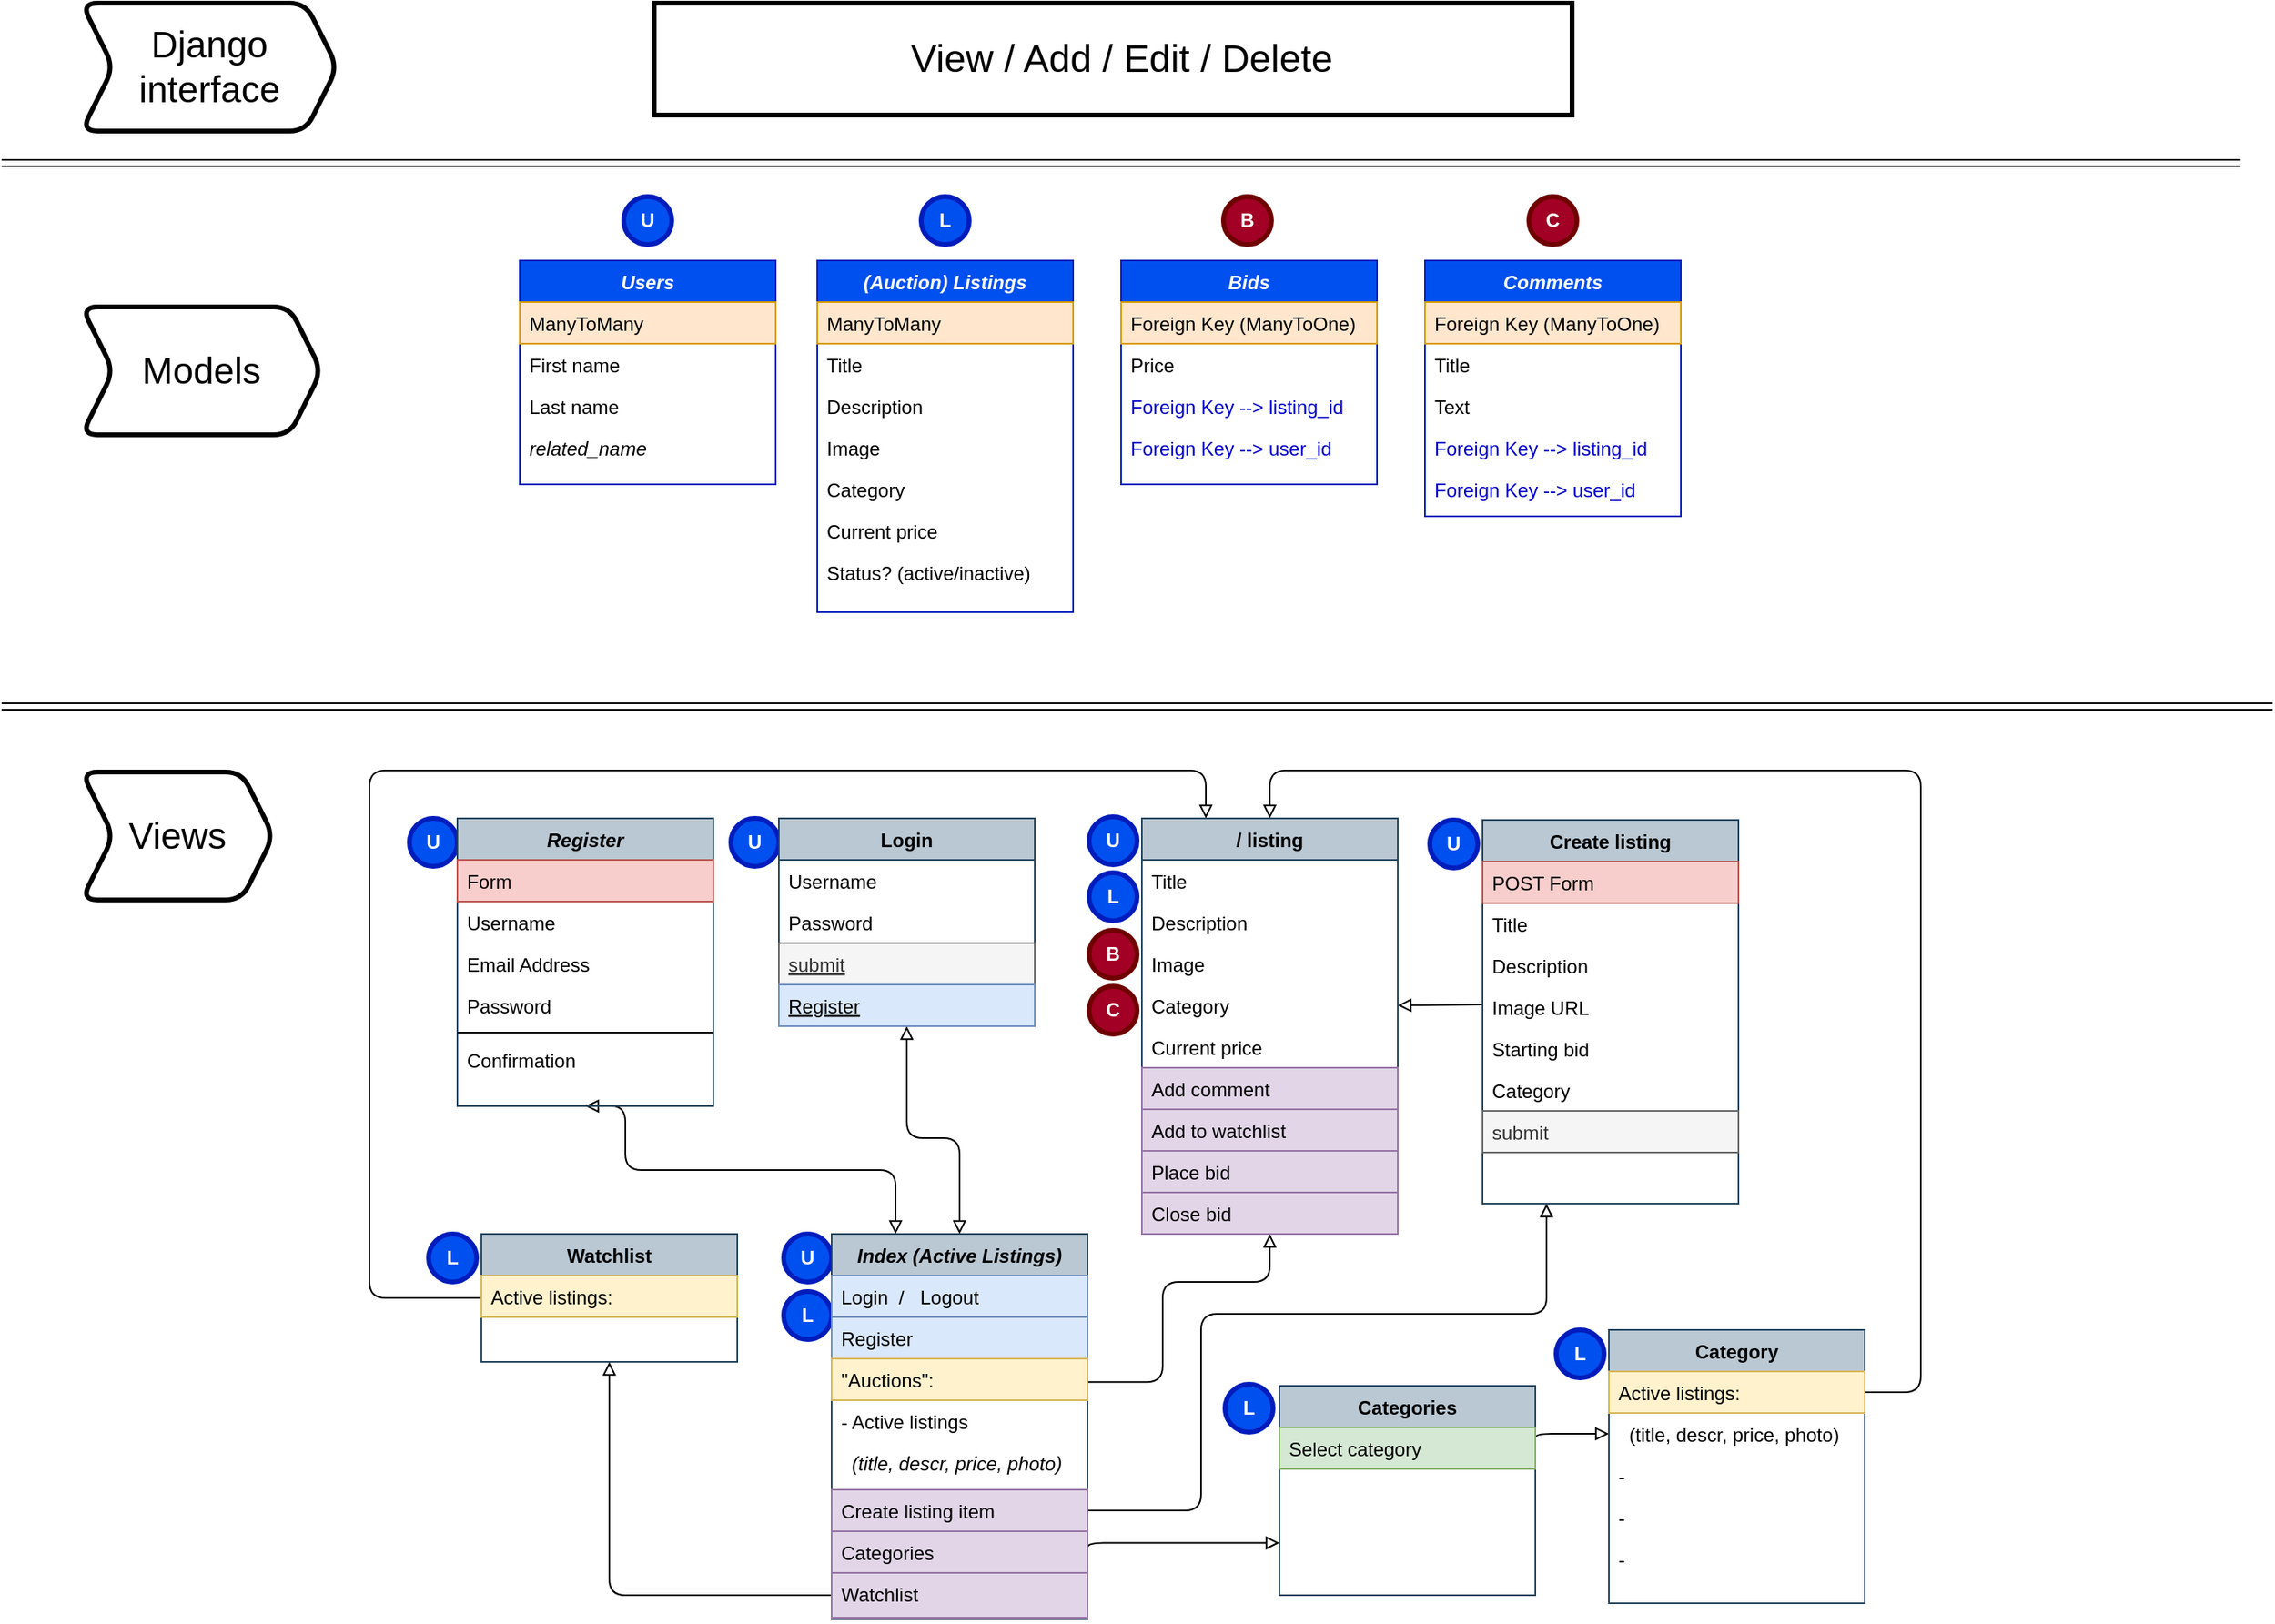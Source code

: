 <mxfile version="13.7.3" type="github" pages="2">
  <diagram id="C5RBs43oDa-KdzZeNtuy" name="Views">
    <mxGraphModel dx="1456" dy="828" grid="1" gridSize="10" guides="1" tooltips="1" connect="1" arrows="1" fold="1" page="1" pageScale="1" pageWidth="827" pageHeight="1169" math="0" shadow="0">
      <root>
        <mxCell id="WIyWlLk6GJQsqaUBKTNV-0" />
        <mxCell id="WIyWlLk6GJQsqaUBKTNV-1" parent="WIyWlLk6GJQsqaUBKTNV-0" />
        <mxCell id="BHdy7etIT00kFiLqSgI6-40" style="edgeStyle=orthogonalEdgeStyle;curved=0;rounded=1;sketch=0;orthogonalLoop=1;jettySize=auto;html=1;exitX=0.5;exitY=0;exitDx=0;exitDy=0;startArrow=block;startFill=0;endArrow=block;endFill=0;entryX=0.5;entryY=1;entryDx=0;entryDy=0;" edge="1" parent="WIyWlLk6GJQsqaUBKTNV-1" source="BHdy7etIT00kFiLqSgI6-6" target="zkfFHV4jXpPFQw0GAbJ--6">
          <mxGeometry relative="1" as="geometry">
            <mxPoint x="751" y="878" as="sourcePoint" />
            <mxPoint x="816" y="839" as="targetPoint" />
            <Array as="points">
              <mxPoint x="689" y="789" />
              <mxPoint x="656" y="789" />
            </Array>
          </mxGeometry>
        </mxCell>
        <mxCell id="BHdy7etIT00kFiLqSgI6-41" style="edgeStyle=orthogonalEdgeStyle;curved=0;rounded=1;sketch=0;orthogonalLoop=1;jettySize=auto;html=1;exitX=0.25;exitY=0;exitDx=0;exitDy=0;startArrow=block;startFill=0;endArrow=block;endFill=0;entryX=0.5;entryY=1;entryDx=0;entryDy=0;" edge="1" parent="WIyWlLk6GJQsqaUBKTNV-1" source="BHdy7etIT00kFiLqSgI6-6" target="zkfFHV4jXpPFQw0GAbJ--0">
          <mxGeometry relative="1" as="geometry">
            <mxPoint x="700" y="878" as="sourcePoint" />
            <mxPoint x="580" y="839" as="targetPoint" />
            <Array as="points">
              <mxPoint x="649" y="809" />
              <mxPoint x="480" y="809" />
            </Array>
          </mxGeometry>
        </mxCell>
        <mxCell id="X-9bEdZ7bZunk2E9uv3M-8" style="edgeStyle=orthogonalEdgeStyle;curved=0;rounded=1;sketch=0;orthogonalLoop=1;jettySize=auto;html=1;entryX=0;entryY=0.5;entryDx=0;entryDy=0;startArrow=block;startFill=0;endArrow=none;endFill=0;exitX=0.5;exitY=1;exitDx=0;exitDy=0;" edge="1" parent="WIyWlLk6GJQsqaUBKTNV-1" source="zkfFHV4jXpPFQw0GAbJ--13" target="X-9bEdZ7bZunk2E9uv3M-7">
          <mxGeometry relative="1" as="geometry">
            <mxPoint x="616" y="1009" as="sourcePoint" />
            <mxPoint x="646" y="999.5" as="targetPoint" />
            <Array as="points">
              <mxPoint x="470" y="1075" />
            </Array>
          </mxGeometry>
        </mxCell>
        <mxCell id="X-9bEdZ7bZunk2E9uv3M-9" style="edgeStyle=orthogonalEdgeStyle;curved=0;rounded=1;sketch=0;orthogonalLoop=1;jettySize=auto;html=1;entryX=1;entryY=0.5;entryDx=0;entryDy=0;startArrow=block;startFill=0;endArrow=none;endFill=0;exitX=0.25;exitY=1;exitDx=0;exitDy=0;" edge="1" parent="WIyWlLk6GJQsqaUBKTNV-1" source="BHdy7etIT00kFiLqSgI6-20" target="X-9bEdZ7bZunk2E9uv3M-6">
          <mxGeometry relative="1" as="geometry">
            <mxPoint x="986" y="889" as="sourcePoint" />
            <mxPoint x="800" y="1119" as="targetPoint" />
            <Array as="points">
              <mxPoint x="1056" y="899" />
              <mxPoint x="840" y="899" />
              <mxPoint x="840" y="1022" />
            </Array>
          </mxGeometry>
        </mxCell>
        <mxCell id="HeR5rEX8PmQ2zLc5UFb7-6" style="edgeStyle=orthogonalEdgeStyle;curved=0;rounded=1;sketch=0;orthogonalLoop=1;jettySize=auto;html=1;startArrow=none;startFill=0;endArrow=block;endFill=0;entryX=0;entryY=0.5;entryDx=0;entryDy=0;" edge="1" parent="WIyWlLk6GJQsqaUBKTNV-1" target="HeR5rEX8PmQ2zLc5UFb7-3">
          <mxGeometry relative="1" as="geometry">
            <mxPoint x="1049" y="979.03" as="sourcePoint" />
            <mxPoint x="1089" y="979.03" as="targetPoint" />
            <Array as="points">
              <mxPoint x="1049" y="974" />
            </Array>
          </mxGeometry>
        </mxCell>
        <mxCell id="HeR5rEX8PmQ2zLc5UFb7-8" style="edgeStyle=orthogonalEdgeStyle;curved=0;rounded=1;sketch=0;orthogonalLoop=1;jettySize=auto;html=1;exitX=0;exitY=0.75;exitDx=0;exitDy=0;startArrow=block;startFill=0;endArrow=none;endFill=0;entryX=1;entryY=0.5;entryDx=0;entryDy=0;" edge="1" parent="WIyWlLk6GJQsqaUBKTNV-1" source="BHdy7etIT00kFiLqSgI6-16" target="X-9bEdZ7bZunk2E9uv3M-5">
          <mxGeometry relative="1" as="geometry">
            <mxPoint x="866" y="1022.41" as="sourcePoint" />
            <mxPoint x="796" y="1022.41" as="targetPoint" />
            <Array as="points">
              <mxPoint x="769" y="1042" />
            </Array>
          </mxGeometry>
        </mxCell>
        <mxCell id="HeR5rEX8PmQ2zLc5UFb7-30" value="" style="shape=link;html=1;startArrow=none;startFill=0;endArrow=none;endFill=0;" edge="1" parent="WIyWlLk6GJQsqaUBKTNV-1">
          <mxGeometry width="100" relative="1" as="geometry">
            <mxPoint x="90" y="519" as="sourcePoint" />
            <mxPoint x="1510" y="519" as="targetPoint" />
            <Array as="points" />
          </mxGeometry>
        </mxCell>
        <mxCell id="HeR5rEX8PmQ2zLc5UFb7-32" value="" style="shape=link;html=1;startArrow=none;startFill=0;endArrow=none;endFill=0;" edge="1" parent="WIyWlLk6GJQsqaUBKTNV-1">
          <mxGeometry width="100" relative="1" as="geometry">
            <mxPoint x="90" y="179" as="sourcePoint" />
            <mxPoint x="1490" y="179" as="targetPoint" />
            <Array as="points" />
          </mxGeometry>
        </mxCell>
        <mxCell id="HeR5rEX8PmQ2zLc5UFb7-33" value="" style="rounded=0;whiteSpace=wrap;html=1;shadow=0;sketch=0;strokeWidth=3;" vertex="1" parent="WIyWlLk6GJQsqaUBKTNV-1">
          <mxGeometry x="498" y="79" width="574" height="70" as="geometry" />
        </mxCell>
        <mxCell id="HeR5rEX8PmQ2zLc5UFb7-37" value="&lt;font style=&quot;font-size: 24px&quot;&gt;View / Add / Edit / Delete&lt;/font&gt;" style="text;html=1;resizable=0;autosize=1;align=center;verticalAlign=middle;points=[];fillColor=none;strokeColor=none;rounded=0;shadow=0;sketch=0;" vertex="1" parent="WIyWlLk6GJQsqaUBKTNV-1">
          <mxGeometry x="650" y="104" width="280" height="20" as="geometry" />
        </mxCell>
        <mxCell id="HeR5rEX8PmQ2zLc5UFb7-54" style="edgeStyle=orthogonalEdgeStyle;curved=0;rounded=1;sketch=0;orthogonalLoop=1;jettySize=auto;html=1;exitX=0.5;exitY=1;exitDx=0;exitDy=0;entryX=1;entryY=0.563;entryDx=0;entryDy=0;startArrow=block;startFill=0;endArrow=none;endFill=0;entryPerimeter=0;" edge="1" parent="WIyWlLk6GJQsqaUBKTNV-1" source="zkfFHV4jXpPFQw0GAbJ--17" target="BHdy7etIT00kFiLqSgI6-11">
          <mxGeometry relative="1" as="geometry">
            <Array as="points">
              <mxPoint x="883" y="879" />
              <mxPoint x="816" y="879" />
              <mxPoint x="816" y="942" />
            </Array>
          </mxGeometry>
        </mxCell>
        <mxCell id="HeR5rEX8PmQ2zLc5UFb7-52" style="edgeStyle=orthogonalEdgeStyle;curved=0;rounded=1;sketch=0;orthogonalLoop=1;jettySize=auto;html=1;exitX=0;exitY=0.75;exitDx=0;exitDy=0;entryX=0;entryY=0.5;entryDx=0;entryDy=0;startArrow=none;startFill=0;endArrow=none;endFill=0;" edge="1" parent="WIyWlLk6GJQsqaUBKTNV-1" source="BHdy7etIT00kFiLqSgI6-16" target="BHdy7etIT00kFiLqSgI6-16">
          <mxGeometry relative="1" as="geometry" />
        </mxCell>
        <mxCell id="HeR5rEX8PmQ2zLc5UFb7-56" style="edgeStyle=orthogonalEdgeStyle;curved=1;sketch=0;orthogonalLoop=1;jettySize=auto;html=1;exitX=1;exitY=0.5;exitDx=0;exitDy=0;startArrow=block;startFill=0;endArrow=none;endFill=0;entryX=-0.001;entryY=0.444;entryDx=0;entryDy=0;entryPerimeter=0;" edge="1" parent="WIyWlLk6GJQsqaUBKTNV-1" source="zkfFHV4jXpPFQw0GAbJ--21" target="BHdy7etIT00kFiLqSgI6-25">
          <mxGeometry relative="1" as="geometry">
            <mxPoint x="1016" y="707" as="targetPoint" />
            <Array as="points">
              <mxPoint x="1016" y="706" />
            </Array>
          </mxGeometry>
        </mxCell>
        <mxCell id="HeR5rEX8PmQ2zLc5UFb7-57" style="edgeStyle=orthogonalEdgeStyle;sketch=0;orthogonalLoop=1;jettySize=auto;html=1;exitX=1;exitY=0.5;exitDx=0;exitDy=0;entryX=0.5;entryY=0;entryDx=0;entryDy=0;startArrow=none;startFill=0;endArrow=block;endFill=0;rounded=1;" edge="1" parent="WIyWlLk6GJQsqaUBKTNV-1" source="HeR5rEX8PmQ2zLc5UFb7-2" target="zkfFHV4jXpPFQw0GAbJ--17">
          <mxGeometry relative="1" as="geometry">
            <Array as="points">
              <mxPoint x="1290" y="948" />
              <mxPoint x="1290" y="559" />
              <mxPoint x="883" y="559" />
            </Array>
          </mxGeometry>
        </mxCell>
        <mxCell id="HeR5rEX8PmQ2zLc5UFb7-58" style="edgeStyle=orthogonalEdgeStyle;rounded=1;sketch=0;orthogonalLoop=1;jettySize=auto;html=1;exitX=0;exitY=0.5;exitDx=0;exitDy=0;entryX=0.25;entryY=0;entryDx=0;entryDy=0;startArrow=none;startFill=0;endArrow=block;endFill=0;" edge="1" parent="WIyWlLk6GJQsqaUBKTNV-1" source="zkfFHV4jXpPFQw0GAbJ--13" target="zkfFHV4jXpPFQw0GAbJ--17">
          <mxGeometry relative="1" as="geometry">
            <Array as="points">
              <mxPoint x="320" y="889" />
              <mxPoint x="320" y="559" />
              <mxPoint x="843" y="559" />
            </Array>
          </mxGeometry>
        </mxCell>
        <mxCell id="HeR5rEX8PmQ2zLc5UFb7-73" value="&lt;b&gt;U&lt;/b&gt;" style="ellipse;whiteSpace=wrap;html=1;aspect=fixed;rounded=1;shadow=0;sketch=0;strokeWidth=3;align=center;fillColor=#0050ef;strokeColor=#001DBC;fontColor=#ffffff;" vertex="1" parent="WIyWlLk6GJQsqaUBKTNV-1">
          <mxGeometry x="479" y="200" width="30" height="30" as="geometry" />
        </mxCell>
        <mxCell id="HeR5rEX8PmQ2zLc5UFb7-75" value="&lt;b&gt;L&lt;/b&gt;" style="ellipse;whiteSpace=wrap;html=1;aspect=fixed;rounded=1;shadow=0;sketch=0;strokeWidth=3;align=center;fillColor=#0050ef;strokeColor=#001DBC;fontColor=#ffffff;" vertex="1" parent="WIyWlLk6GJQsqaUBKTNV-1">
          <mxGeometry x="665" y="200" width="30" height="30" as="geometry" />
        </mxCell>
        <mxCell id="HeR5rEX8PmQ2zLc5UFb7-76" value="&lt;b&gt;B&lt;/b&gt;" style="ellipse;whiteSpace=wrap;html=1;aspect=fixed;rounded=1;shadow=0;sketch=0;strokeWidth=3;align=center;fillColor=#a20025;strokeColor=#6F0000;fontColor=#ffffff;" vertex="1" parent="WIyWlLk6GJQsqaUBKTNV-1">
          <mxGeometry x="854" y="200" width="30" height="30" as="geometry" />
        </mxCell>
        <mxCell id="HeR5rEX8PmQ2zLc5UFb7-78" value="&lt;b&gt;C&lt;/b&gt;" style="ellipse;whiteSpace=wrap;html=1;aspect=fixed;rounded=1;shadow=0;sketch=0;strokeWidth=3;align=center;fillColor=#a20025;strokeColor=#6F0000;fontColor=#ffffff;" vertex="1" parent="WIyWlLk6GJQsqaUBKTNV-1">
          <mxGeometry x="1045" y="200" width="30" height="30" as="geometry" />
        </mxCell>
        <mxCell id="HeR5rEX8PmQ2zLc5UFb7-81" value="&lt;b&gt;C&lt;/b&gt;" style="ellipse;whiteSpace=wrap;html=1;aspect=fixed;rounded=1;shadow=0;sketch=0;strokeWidth=3;align=center;fillColor=#a20025;strokeColor=#6F0000;fontColor=#ffffff;" vertex="1" parent="WIyWlLk6GJQsqaUBKTNV-1">
          <mxGeometry x="770" y="694" width="30" height="30" as="geometry" />
        </mxCell>
        <mxCell id="HeR5rEX8PmQ2zLc5UFb7-83" value="&lt;b&gt;B&lt;/b&gt;" style="ellipse;whiteSpace=wrap;html=1;aspect=fixed;rounded=1;shadow=0;sketch=0;strokeWidth=3;align=center;fillColor=#a20025;strokeColor=#6F0000;fontColor=#ffffff;" vertex="1" parent="WIyWlLk6GJQsqaUBKTNV-1">
          <mxGeometry x="770" y="659" width="30" height="30" as="geometry" />
        </mxCell>
        <mxCell id="HeR5rEX8PmQ2zLc5UFb7-84" value="&lt;b&gt;L&lt;/b&gt;" style="ellipse;whiteSpace=wrap;html=1;aspect=fixed;rounded=1;shadow=0;sketch=0;strokeWidth=3;align=center;fillColor=#0050ef;strokeColor=#001DBC;fontColor=#ffffff;" vertex="1" parent="WIyWlLk6GJQsqaUBKTNV-1">
          <mxGeometry x="770" y="623" width="30" height="30" as="geometry" />
        </mxCell>
        <mxCell id="HeR5rEX8PmQ2zLc5UFb7-85" value="&lt;b&gt;U&lt;/b&gt;" style="ellipse;whiteSpace=wrap;html=1;aspect=fixed;rounded=1;shadow=0;sketch=0;strokeWidth=3;align=center;fillColor=#0050ef;strokeColor=#001DBC;fontColor=#ffffff;" vertex="1" parent="WIyWlLk6GJQsqaUBKTNV-1">
          <mxGeometry x="345" y="589" width="30" height="30" as="geometry" />
        </mxCell>
        <mxCell id="HeR5rEX8PmQ2zLc5UFb7-86" value="&lt;b&gt;U&lt;/b&gt;" style="ellipse;whiteSpace=wrap;html=1;aspect=fixed;rounded=1;shadow=0;sketch=0;strokeWidth=3;align=center;fillColor=#0050ef;strokeColor=#001DBC;fontColor=#ffffff;" vertex="1" parent="WIyWlLk6GJQsqaUBKTNV-1">
          <mxGeometry x="546" y="589" width="30" height="30" as="geometry" />
        </mxCell>
        <mxCell id="HeR5rEX8PmQ2zLc5UFb7-87" value="&lt;b&gt;U&lt;/b&gt;" style="ellipse;whiteSpace=wrap;html=1;aspect=fixed;rounded=1;shadow=0;sketch=0;strokeWidth=3;align=center;fillColor=#0050ef;strokeColor=#001DBC;fontColor=#ffffff;" vertex="1" parent="WIyWlLk6GJQsqaUBKTNV-1">
          <mxGeometry x="579" y="849" width="30" height="30" as="geometry" />
        </mxCell>
        <mxCell id="HeR5rEX8PmQ2zLc5UFb7-88" value="&lt;b&gt;L&lt;/b&gt;" style="ellipse;whiteSpace=wrap;html=1;aspect=fixed;rounded=1;shadow=0;sketch=0;strokeWidth=3;align=center;fillColor=#0050ef;strokeColor=#001DBC;fontColor=#ffffff;" vertex="1" parent="WIyWlLk6GJQsqaUBKTNV-1">
          <mxGeometry x="1062" y="909" width="30" height="30" as="geometry" />
        </mxCell>
        <mxCell id="HeR5rEX8PmQ2zLc5UFb7-89" value="&lt;b&gt;L&lt;/b&gt;" style="ellipse;whiteSpace=wrap;html=1;aspect=fixed;rounded=1;shadow=0;sketch=0;strokeWidth=3;align=center;fillColor=#0050ef;strokeColor=#001DBC;fontColor=#ffffff;" vertex="1" parent="WIyWlLk6GJQsqaUBKTNV-1">
          <mxGeometry x="579" y="885" width="30" height="30" as="geometry" />
        </mxCell>
        <mxCell id="HeR5rEX8PmQ2zLc5UFb7-90" value="&lt;b&gt;U&lt;/b&gt;" style="ellipse;whiteSpace=wrap;html=1;aspect=fixed;rounded=1;shadow=0;sketch=0;strokeWidth=3;align=center;fillColor=#0050ef;strokeColor=#001DBC;fontColor=#ffffff;" vertex="1" parent="WIyWlLk6GJQsqaUBKTNV-1">
          <mxGeometry x="983" y="590" width="30" height="30" as="geometry" />
        </mxCell>
        <mxCell id="HeR5rEX8PmQ2zLc5UFb7-91" value="&lt;b&gt;U&lt;/b&gt;" style="ellipse;whiteSpace=wrap;html=1;aspect=fixed;rounded=1;shadow=0;sketch=0;strokeWidth=3;align=center;fillColor=#0050ef;strokeColor=#001DBC;fontColor=#ffffff;" vertex="1" parent="WIyWlLk6GJQsqaUBKTNV-1">
          <mxGeometry x="770" y="588" width="30" height="30" as="geometry" />
        </mxCell>
        <mxCell id="HeR5rEX8PmQ2zLc5UFb7-92" value="&lt;b&gt;L&lt;/b&gt;" style="ellipse;whiteSpace=wrap;html=1;aspect=fixed;rounded=1;shadow=0;sketch=0;strokeWidth=3;align=center;fillColor=#0050ef;strokeColor=#001DBC;fontColor=#ffffff;" vertex="1" parent="WIyWlLk6GJQsqaUBKTNV-1">
          <mxGeometry x="357" y="849" width="30" height="30" as="geometry" />
        </mxCell>
        <mxCell id="HeR5rEX8PmQ2zLc5UFb7-100" value="&lt;b&gt;L&lt;/b&gt;" style="ellipse;whiteSpace=wrap;html=1;aspect=fixed;rounded=1;shadow=0;sketch=0;strokeWidth=3;align=center;fillColor=#0050ef;strokeColor=#001DBC;fontColor=#ffffff;" vertex="1" parent="WIyWlLk6GJQsqaUBKTNV-1">
          <mxGeometry x="855" y="943" width="30" height="30" as="geometry" />
        </mxCell>
        <mxCell id="HeR5rEX8PmQ2zLc5UFb7-103" value="Views" style="shape=step;perimeter=stepPerimeter;whiteSpace=wrap;html=1;fixedSize=1;rounded=1;shadow=0;sketch=0;strokeWidth=3;fontSize=23;align=center;" vertex="1" parent="WIyWlLk6GJQsqaUBKTNV-1">
          <mxGeometry x="140" y="560" width="120" height="80" as="geometry" />
        </mxCell>
        <mxCell id="HeR5rEX8PmQ2zLc5UFb7-104" value="Models" style="shape=step;perimeter=stepPerimeter;whiteSpace=wrap;html=1;fixedSize=1;rounded=1;shadow=0;sketch=0;strokeWidth=3;gradientColor=none;fontSize=23;fontColor=#000000;align=center;fillColor=#FFFFFF;" vertex="1" parent="WIyWlLk6GJQsqaUBKTNV-1">
          <mxGeometry x="140" y="269" width="150" height="80" as="geometry" />
        </mxCell>
        <mxCell id="HeR5rEX8PmQ2zLc5UFb7-105" value="Django interface" style="shape=step;perimeter=stepPerimeter;whiteSpace=wrap;html=1;fixedSize=1;rounded=1;shadow=0;sketch=0;strokeWidth=3;gradientColor=none;fontSize=23;fontColor=#000000;align=center;fillColor=#FFFFFF;" vertex="1" parent="WIyWlLk6GJQsqaUBKTNV-1">
          <mxGeometry x="140" y="79" width="160" height="80" as="geometry" />
        </mxCell>
        <mxCell id="zkfFHV4jXpPFQw0GAbJ--6" value="Login" style="swimlane;fontStyle=1;align=center;verticalAlign=top;childLayout=stackLayout;horizontal=1;startSize=26;horizontalStack=0;resizeParent=1;resizeLast=0;collapsible=1;marginBottom=0;rounded=0;shadow=0;strokeWidth=1;fillColor=#bac8d3;strokeColor=#23445d;" parent="WIyWlLk6GJQsqaUBKTNV-1" vertex="1">
          <mxGeometry x="576" y="589" width="160" height="130" as="geometry">
            <mxRectangle x="130" y="380" width="160" height="26" as="alternateBounds" />
          </mxGeometry>
        </mxCell>
        <mxCell id="zkfFHV4jXpPFQw0GAbJ--7" value="Username" style="text;align=left;verticalAlign=top;spacingLeft=4;spacingRight=4;overflow=hidden;rotatable=0;points=[[0,0.5],[1,0.5]];portConstraint=eastwest;" parent="zkfFHV4jXpPFQw0GAbJ--6" vertex="1">
          <mxGeometry y="26" width="160" height="26" as="geometry" />
        </mxCell>
        <mxCell id="zkfFHV4jXpPFQw0GAbJ--8" value="Password" style="text;align=left;verticalAlign=top;spacingLeft=4;spacingRight=4;overflow=hidden;rotatable=0;points=[[0,0.5],[1,0.5]];portConstraint=eastwest;rounded=0;shadow=0;html=0;" parent="zkfFHV4jXpPFQw0GAbJ--6" vertex="1">
          <mxGeometry y="52" width="160" height="26" as="geometry" />
        </mxCell>
        <mxCell id="zkfFHV4jXpPFQw0GAbJ--10" value="submit" style="text;align=left;verticalAlign=top;spacingLeft=4;spacingRight=4;overflow=hidden;rotatable=0;points=[[0,0.5],[1,0.5]];portConstraint=eastwest;fontStyle=4;fillColor=#f5f5f5;strokeColor=#666666;fontColor=#333333;" parent="zkfFHV4jXpPFQw0GAbJ--6" vertex="1">
          <mxGeometry y="78" width="160" height="26" as="geometry" />
        </mxCell>
        <mxCell id="zkfFHV4jXpPFQw0GAbJ--11" value="Register" style="text;align=left;verticalAlign=top;spacingLeft=4;spacingRight=4;overflow=hidden;rotatable=0;points=[[0,0.5],[1,0.5]];portConstraint=eastwest;fontStyle=4;fillColor=#dae8fc;strokeColor=#6c8ebf;" parent="zkfFHV4jXpPFQw0GAbJ--6" vertex="1">
          <mxGeometry y="104" width="160" height="26" as="geometry" />
        </mxCell>
        <mxCell id="zkfFHV4jXpPFQw0GAbJ--17" value="/ listing" style="swimlane;fontStyle=1;align=center;verticalAlign=top;childLayout=stackLayout;horizontal=1;startSize=26;horizontalStack=0;resizeParent=1;resizeLast=0;collapsible=1;marginBottom=0;rounded=0;shadow=0;strokeWidth=1;fillColor=#bac8d3;strokeColor=#23445d;" parent="WIyWlLk6GJQsqaUBKTNV-1" vertex="1">
          <mxGeometry x="803" y="589" width="160" height="260" as="geometry">
            <mxRectangle x="550" y="140" width="160" height="26" as="alternateBounds" />
          </mxGeometry>
        </mxCell>
        <mxCell id="zkfFHV4jXpPFQw0GAbJ--18" value="Title" style="text;align=left;verticalAlign=top;spacingLeft=4;spacingRight=4;overflow=hidden;rotatable=0;points=[[0,0.5],[1,0.5]];portConstraint=eastwest;" parent="zkfFHV4jXpPFQw0GAbJ--17" vertex="1">
          <mxGeometry y="26" width="160" height="26" as="geometry" />
        </mxCell>
        <mxCell id="zkfFHV4jXpPFQw0GAbJ--19" value="Description" style="text;align=left;verticalAlign=top;spacingLeft=4;spacingRight=4;overflow=hidden;rotatable=0;points=[[0,0.5],[1,0.5]];portConstraint=eastwest;rounded=0;shadow=0;html=0;" parent="zkfFHV4jXpPFQw0GAbJ--17" vertex="1">
          <mxGeometry y="52" width="160" height="26" as="geometry" />
        </mxCell>
        <mxCell id="zkfFHV4jXpPFQw0GAbJ--20" value="Image" style="text;align=left;verticalAlign=top;spacingLeft=4;spacingRight=4;overflow=hidden;rotatable=0;points=[[0,0.5],[1,0.5]];portConstraint=eastwest;rounded=0;shadow=0;html=0;" parent="zkfFHV4jXpPFQw0GAbJ--17" vertex="1">
          <mxGeometry y="78" width="160" height="26" as="geometry" />
        </mxCell>
        <mxCell id="zkfFHV4jXpPFQw0GAbJ--21" value="Category" style="text;align=left;verticalAlign=top;spacingLeft=4;spacingRight=4;overflow=hidden;rotatable=0;points=[[0,0.5],[1,0.5]];portConstraint=eastwest;rounded=0;shadow=0;html=0;" parent="zkfFHV4jXpPFQw0GAbJ--17" vertex="1">
          <mxGeometry y="104" width="160" height="26" as="geometry" />
        </mxCell>
        <mxCell id="HeR5rEX8PmQ2zLc5UFb7-63" value="Current price" style="text;align=left;verticalAlign=top;spacingLeft=4;spacingRight=4;overflow=hidden;rotatable=0;points=[[0,0.5],[1,0.5]];portConstraint=eastwest;rounded=0;shadow=0;html=0;" vertex="1" parent="zkfFHV4jXpPFQw0GAbJ--17">
          <mxGeometry y="130" width="160" height="26" as="geometry" />
        </mxCell>
        <mxCell id="HeR5rEX8PmQ2zLc5UFb7-60" value="Add comment" style="text;align=left;verticalAlign=top;spacingLeft=4;spacingRight=4;overflow=hidden;rotatable=0;points=[[0,0.5],[1,0.5]];portConstraint=eastwest;fillColor=#e1d5e7;strokeColor=#9673a6;" vertex="1" parent="zkfFHV4jXpPFQw0GAbJ--17">
          <mxGeometry y="156" width="160" height="26" as="geometry" />
        </mxCell>
        <mxCell id="HeR5rEX8PmQ2zLc5UFb7-61" value="Add to watchlist" style="text;align=left;verticalAlign=top;spacingLeft=4;spacingRight=4;overflow=hidden;rotatable=0;points=[[0,0.5],[1,0.5]];portConstraint=eastwest;fillColor=#e1d5e7;strokeColor=#9673a6;" vertex="1" parent="zkfFHV4jXpPFQw0GAbJ--17">
          <mxGeometry y="182" width="160" height="26" as="geometry" />
        </mxCell>
        <mxCell id="X-9bEdZ7bZunk2E9uv3M-10" value="Place bid" style="text;align=left;verticalAlign=top;spacingLeft=4;spacingRight=4;overflow=hidden;rotatable=0;points=[[0,0.5],[1,0.5]];portConstraint=eastwest;fillColor=#e1d5e7;strokeColor=#9673a6;" vertex="1" parent="zkfFHV4jXpPFQw0GAbJ--17">
          <mxGeometry y="208" width="160" height="26" as="geometry" />
        </mxCell>
        <mxCell id="HeR5rEX8PmQ2zLc5UFb7-62" value="Close bid" style="text;align=left;verticalAlign=top;spacingLeft=4;spacingRight=4;overflow=hidden;rotatable=0;points=[[0,0.5],[1,0.5]];portConstraint=eastwest;fillColor=#e1d5e7;strokeColor=#9673a6;" vertex="1" parent="zkfFHV4jXpPFQw0GAbJ--17">
          <mxGeometry y="234" width="160" height="26" as="geometry" />
        </mxCell>
        <mxCell id="BHdy7etIT00kFiLqSgI6-20" value="Create listing" style="swimlane;fontStyle=1;align=center;verticalAlign=top;childLayout=stackLayout;horizontal=1;startSize=26;horizontalStack=0;resizeParent=1;resizeLast=0;collapsible=1;marginBottom=0;rounded=0;shadow=0;strokeWidth=1;fillColor=#bac8d3;strokeColor=#23445d;" vertex="1" parent="WIyWlLk6GJQsqaUBKTNV-1">
          <mxGeometry x="1016" y="590" width="160" height="240" as="geometry">
            <mxRectangle x="340" y="380" width="170" height="26" as="alternateBounds" />
          </mxGeometry>
        </mxCell>
        <mxCell id="BHdy7etIT00kFiLqSgI6-21" value="POST Form" style="text;align=left;verticalAlign=top;spacingLeft=4;spacingRight=4;overflow=hidden;rotatable=0;points=[[0,0.5],[1,0.5]];portConstraint=eastwest;fillColor=#f8cecc;strokeColor=#b85450;" vertex="1" parent="BHdy7etIT00kFiLqSgI6-20">
          <mxGeometry y="26" width="160" height="26" as="geometry" />
        </mxCell>
        <mxCell id="BHdy7etIT00kFiLqSgI6-23" value="Title" style="text;align=left;verticalAlign=top;spacingLeft=4;spacingRight=4;overflow=hidden;rotatable=0;points=[[0,0.5],[1,0.5]];portConstraint=eastwest;rounded=0;shadow=0;html=0;" vertex="1" parent="BHdy7etIT00kFiLqSgI6-20">
          <mxGeometry y="52" width="160" height="26" as="geometry" />
        </mxCell>
        <mxCell id="BHdy7etIT00kFiLqSgI6-24" value="Description" style="text;align=left;verticalAlign=top;spacingLeft=4;spacingRight=4;overflow=hidden;rotatable=0;points=[[0,0.5],[1,0.5]];portConstraint=eastwest;rounded=0;shadow=0;html=0;" vertex="1" parent="BHdy7etIT00kFiLqSgI6-20">
          <mxGeometry y="78" width="160" height="26" as="geometry" />
        </mxCell>
        <mxCell id="BHdy7etIT00kFiLqSgI6-25" value="Image URL" style="text;align=left;verticalAlign=top;spacingLeft=4;spacingRight=4;overflow=hidden;rotatable=0;points=[[0,0.5],[1,0.5]];portConstraint=eastwest;rounded=0;shadow=0;html=0;" vertex="1" parent="BHdy7etIT00kFiLqSgI6-20">
          <mxGeometry y="104" width="160" height="26" as="geometry" />
        </mxCell>
        <mxCell id="BHdy7etIT00kFiLqSgI6-26" value="Starting bid" style="text;align=left;verticalAlign=top;spacingLeft=4;spacingRight=4;overflow=hidden;rotatable=0;points=[[0,0.5],[1,0.5]];portConstraint=eastwest;rounded=0;shadow=0;html=0;" vertex="1" parent="BHdy7etIT00kFiLqSgI6-20">
          <mxGeometry y="130" width="160" height="26" as="geometry" />
        </mxCell>
        <mxCell id="BHdy7etIT00kFiLqSgI6-27" value="Category" style="text;align=left;verticalAlign=top;spacingLeft=4;spacingRight=4;overflow=hidden;rotatable=0;points=[[0,0.5],[1,0.5]];portConstraint=eastwest;rounded=0;shadow=0;html=0;" vertex="1" parent="BHdy7etIT00kFiLqSgI6-20">
          <mxGeometry y="156" width="160" height="26" as="geometry" />
        </mxCell>
        <mxCell id="BHdy7etIT00kFiLqSgI6-42" value="submit" style="text;align=left;verticalAlign=top;spacingLeft=4;spacingRight=4;overflow=hidden;rotatable=0;points=[[0,0.5],[1,0.5]];portConstraint=eastwest;fillColor=#f5f5f5;strokeColor=#666666;fontColor=#333333;" vertex="1" parent="BHdy7etIT00kFiLqSgI6-20">
          <mxGeometry y="182" width="160" height="26" as="geometry" />
        </mxCell>
        <mxCell id="BHdy7etIT00kFiLqSgI6-6" value="Index (Active Listings)" style="swimlane;fontStyle=3;align=center;verticalAlign=top;childLayout=stackLayout;horizontal=1;startSize=26;horizontalStack=0;resizeParent=1;resizeLast=0;collapsible=1;marginBottom=0;rounded=0;shadow=0;strokeWidth=1;fillColor=#bac8d3;strokeColor=#23445d;" vertex="1" parent="WIyWlLk6GJQsqaUBKTNV-1">
          <mxGeometry x="609" y="849" width="160" height="241" as="geometry">
            <mxRectangle x="80" y="80" width="160" height="26" as="alternateBounds" />
          </mxGeometry>
        </mxCell>
        <mxCell id="BHdy7etIT00kFiLqSgI6-7" value="Login  /   Logout" style="text;align=left;verticalAlign=top;spacingLeft=4;spacingRight=4;overflow=hidden;rotatable=0;points=[[0,0.5],[1,0.5]];portConstraint=eastwest;fontStyle=0;fillColor=#dae8fc;strokeColor=#6c8ebf;" vertex="1" parent="BHdy7etIT00kFiLqSgI6-6">
          <mxGeometry y="26" width="160" height="26" as="geometry" />
        </mxCell>
        <mxCell id="BHdy7etIT00kFiLqSgI6-8" value="Register" style="text;align=left;verticalAlign=top;spacingLeft=4;spacingRight=4;overflow=hidden;rotatable=0;points=[[0,0.5],[1,0.5]];portConstraint=eastwest;rounded=0;shadow=0;html=0;fillColor=#dae8fc;strokeColor=#6c8ebf;" vertex="1" parent="BHdy7etIT00kFiLqSgI6-6">
          <mxGeometry y="52" width="160" height="26" as="geometry" />
        </mxCell>
        <mxCell id="BHdy7etIT00kFiLqSgI6-11" value="&quot;Auctions&quot;:" style="text;align=left;verticalAlign=top;spacingLeft=4;spacingRight=4;overflow=hidden;rotatable=0;points=[[0,0.5],[1,0.5]];portConstraint=eastwest;fillColor=#fff2cc;strokeColor=#d6b656;" vertex="1" parent="BHdy7etIT00kFiLqSgI6-6">
          <mxGeometry y="78" width="160" height="26" as="geometry" />
        </mxCell>
        <mxCell id="X-9bEdZ7bZunk2E9uv3M-4" value="- Active listings" style="text;align=left;verticalAlign=top;spacingLeft=4;spacingRight=4;overflow=hidden;rotatable=0;points=[[0,0.5],[1,0.5]];portConstraint=eastwest;rounded=0;shadow=0;html=0;" vertex="1" parent="BHdy7etIT00kFiLqSgI6-6">
          <mxGeometry y="104" width="160" height="26" as="geometry" />
        </mxCell>
        <mxCell id="X-9bEdZ7bZunk2E9uv3M-11" value="  (title, descr, price, photo)" style="text;align=left;verticalAlign=top;spacingLeft=4;spacingRight=4;overflow=hidden;rotatable=0;points=[[0,0.5],[1,0.5]];portConstraint=eastwest;rounded=0;shadow=0;html=0;fontStyle=2" vertex="1" parent="BHdy7etIT00kFiLqSgI6-6">
          <mxGeometry y="130" width="160" height="30" as="geometry" />
        </mxCell>
        <mxCell id="X-9bEdZ7bZunk2E9uv3M-6" value="Create listing item" style="text;align=left;verticalAlign=top;spacingLeft=4;spacingRight=4;overflow=hidden;rotatable=0;points=[[0,0.5],[1,0.5]];portConstraint=eastwest;fillColor=#e1d5e7;strokeColor=#9673a6;" vertex="1" parent="BHdy7etIT00kFiLqSgI6-6">
          <mxGeometry y="160" width="160" height="26" as="geometry" />
        </mxCell>
        <mxCell id="X-9bEdZ7bZunk2E9uv3M-5" value="Categories" style="text;align=left;verticalAlign=top;spacingLeft=4;spacingRight=4;overflow=hidden;rotatable=0;points=[[0,0.5],[1,0.5]];portConstraint=eastwest;fillColor=#e1d5e7;strokeColor=#9673a6;" vertex="1" parent="BHdy7etIT00kFiLqSgI6-6">
          <mxGeometry y="186" width="160" height="26" as="geometry" />
        </mxCell>
        <mxCell id="X-9bEdZ7bZunk2E9uv3M-7" value="Watchlist" style="text;align=left;verticalAlign=top;spacingLeft=4;spacingRight=4;overflow=hidden;rotatable=0;points=[[0,0.5],[1,0.5]];portConstraint=eastwest;fillColor=#e1d5e7;strokeColor=#9673a6;" vertex="1" parent="BHdy7etIT00kFiLqSgI6-6">
          <mxGeometry y="212" width="160" height="28" as="geometry" />
        </mxCell>
        <mxCell id="zkfFHV4jXpPFQw0GAbJ--13" value="Watchlist" style="swimlane;fontStyle=1;align=center;verticalAlign=top;childLayout=stackLayout;horizontal=1;startSize=26;horizontalStack=0;resizeParent=1;resizeLast=0;collapsible=1;marginBottom=0;rounded=0;shadow=0;strokeWidth=1;fillColor=#bac8d3;strokeColor=#23445d;" parent="WIyWlLk6GJQsqaUBKTNV-1" vertex="1">
          <mxGeometry x="390" y="849" width="160" height="80" as="geometry">
            <mxRectangle x="340" y="380" width="170" height="26" as="alternateBounds" />
          </mxGeometry>
        </mxCell>
        <mxCell id="zkfFHV4jXpPFQw0GAbJ--14" value="Active listings:" style="text;align=left;verticalAlign=top;spacingLeft=4;spacingRight=4;overflow=hidden;rotatable=0;points=[[0,0.5],[1,0.5]];portConstraint=eastwest;fillColor=#fff2cc;strokeColor=#d6b656;" parent="zkfFHV4jXpPFQw0GAbJ--13" vertex="1">
          <mxGeometry y="26" width="160" height="26" as="geometry" />
        </mxCell>
        <mxCell id="BHdy7etIT00kFiLqSgI6-16" value="Categories" style="swimlane;fontStyle=1;align=center;verticalAlign=top;childLayout=stackLayout;horizontal=1;startSize=26;horizontalStack=0;resizeParent=1;resizeLast=0;collapsible=1;marginBottom=0;rounded=0;shadow=0;strokeWidth=1;fillColor=#bac8d3;strokeColor=#23445d;" vertex="1" parent="WIyWlLk6GJQsqaUBKTNV-1">
          <mxGeometry x="889" y="944" width="160" height="131" as="geometry">
            <mxRectangle x="340" y="380" width="170" height="26" as="alternateBounds" />
          </mxGeometry>
        </mxCell>
        <mxCell id="BHdy7etIT00kFiLqSgI6-17" value="Select category" style="text;align=left;verticalAlign=top;spacingLeft=4;spacingRight=4;overflow=hidden;rotatable=0;points=[[0,0.5],[1,0.5]];portConstraint=eastwest;fillColor=#d5e8d4;strokeColor=#82b366;" vertex="1" parent="BHdy7etIT00kFiLqSgI6-16">
          <mxGeometry y="26" width="160" height="26" as="geometry" />
        </mxCell>
        <mxCell id="zkfFHV4jXpPFQw0GAbJ--0" value="Register" style="swimlane;fontStyle=3;align=center;verticalAlign=top;childLayout=stackLayout;horizontal=1;startSize=26;horizontalStack=0;resizeParent=1;resizeLast=0;collapsible=1;marginBottom=0;rounded=0;shadow=0;strokeWidth=1;fillColor=#bac8d3;strokeColor=#23445d;" parent="WIyWlLk6GJQsqaUBKTNV-1" vertex="1">
          <mxGeometry x="375" y="589" width="160" height="180" as="geometry">
            <mxRectangle x="80" y="80" width="160" height="26" as="alternateBounds" />
          </mxGeometry>
        </mxCell>
        <mxCell id="BHdy7etIT00kFiLqSgI6-32" value="Form" style="text;align=left;verticalAlign=top;spacingLeft=4;spacingRight=4;overflow=hidden;rotatable=0;points=[[0,0.5],[1,0.5]];portConstraint=eastwest;fillColor=#f8cecc;strokeColor=#b85450;" vertex="1" parent="zkfFHV4jXpPFQw0GAbJ--0">
          <mxGeometry y="26" width="160" height="26" as="geometry" />
        </mxCell>
        <mxCell id="zkfFHV4jXpPFQw0GAbJ--1" value="Username" style="text;align=left;verticalAlign=top;spacingLeft=4;spacingRight=4;overflow=hidden;rotatable=0;points=[[0,0.5],[1,0.5]];portConstraint=eastwest;" parent="zkfFHV4jXpPFQw0GAbJ--0" vertex="1">
          <mxGeometry y="52" width="160" height="26" as="geometry" />
        </mxCell>
        <mxCell id="zkfFHV4jXpPFQw0GAbJ--2" value="Email Address" style="text;align=left;verticalAlign=top;spacingLeft=4;spacingRight=4;overflow=hidden;rotatable=0;points=[[0,0.5],[1,0.5]];portConstraint=eastwest;rounded=0;shadow=0;html=0;" parent="zkfFHV4jXpPFQw0GAbJ--0" vertex="1">
          <mxGeometry y="78" width="160" height="26" as="geometry" />
        </mxCell>
        <mxCell id="zkfFHV4jXpPFQw0GAbJ--3" value="Password" style="text;align=left;verticalAlign=top;spacingLeft=4;spacingRight=4;overflow=hidden;rotatable=0;points=[[0,0.5],[1,0.5]];portConstraint=eastwest;rounded=0;shadow=0;html=0;" parent="zkfFHV4jXpPFQw0GAbJ--0" vertex="1">
          <mxGeometry y="104" width="160" height="26" as="geometry" />
        </mxCell>
        <mxCell id="zkfFHV4jXpPFQw0GAbJ--4" value="" style="line;html=1;strokeWidth=1;align=left;verticalAlign=middle;spacingTop=-1;spacingLeft=3;spacingRight=3;rotatable=0;labelPosition=right;points=[];portConstraint=eastwest;" parent="zkfFHV4jXpPFQw0GAbJ--0" vertex="1">
          <mxGeometry y="130" width="160" height="8" as="geometry" />
        </mxCell>
        <mxCell id="zkfFHV4jXpPFQw0GAbJ--5" value="Confirmation" style="text;align=left;verticalAlign=top;spacingLeft=4;spacingRight=4;overflow=hidden;rotatable=0;points=[[0,0.5],[1,0.5]];portConstraint=eastwest;" parent="zkfFHV4jXpPFQw0GAbJ--0" vertex="1">
          <mxGeometry y="138" width="160" height="26" as="geometry" />
        </mxCell>
        <mxCell id="HeR5rEX8PmQ2zLc5UFb7-0" value="Category" style="swimlane;fontStyle=1;align=center;verticalAlign=top;childLayout=stackLayout;horizontal=1;startSize=26;horizontalStack=0;resizeParent=1;resizeLast=0;collapsible=1;marginBottom=0;rounded=0;shadow=0;strokeWidth=1;fillColor=#bac8d3;strokeColor=#23445d;" vertex="1" parent="WIyWlLk6GJQsqaUBKTNV-1">
          <mxGeometry x="1095" y="909" width="160" height="171" as="geometry">
            <mxRectangle x="340" y="380" width="170" height="26" as="alternateBounds" />
          </mxGeometry>
        </mxCell>
        <mxCell id="HeR5rEX8PmQ2zLc5UFb7-2" value="Active listings:" style="text;align=left;verticalAlign=top;spacingLeft=4;spacingRight=4;overflow=hidden;rotatable=0;points=[[0,0.5],[1,0.5]];portConstraint=eastwest;fontStyle=0;fillColor=#fff2cc;strokeColor=#d6b656;" vertex="1" parent="HeR5rEX8PmQ2zLc5UFb7-0">
          <mxGeometry y="26" width="160" height="26" as="geometry" />
        </mxCell>
        <mxCell id="HeR5rEX8PmQ2zLc5UFb7-3" value="  (title, descr, price, photo)" style="text;align=left;verticalAlign=top;spacingLeft=4;spacingRight=4;overflow=hidden;rotatable=0;points=[[0,0.5],[1,0.5]];portConstraint=eastwest;" vertex="1" parent="HeR5rEX8PmQ2zLc5UFb7-0">
          <mxGeometry y="52" width="160" height="26" as="geometry" />
        </mxCell>
        <mxCell id="HeR5rEX8PmQ2zLc5UFb7-4" value="-" style="text;align=left;verticalAlign=top;spacingLeft=4;spacingRight=4;overflow=hidden;rotatable=0;points=[[0,0.5],[1,0.5]];portConstraint=eastwest;" vertex="1" parent="HeR5rEX8PmQ2zLc5UFb7-0">
          <mxGeometry y="78" width="160" height="26" as="geometry" />
        </mxCell>
        <mxCell id="HeR5rEX8PmQ2zLc5UFb7-5" value="-" style="text;align=left;verticalAlign=top;spacingLeft=4;spacingRight=4;overflow=hidden;rotatable=0;points=[[0,0.5],[1,0.5]];portConstraint=eastwest;" vertex="1" parent="HeR5rEX8PmQ2zLc5UFb7-0">
          <mxGeometry y="104" width="160" height="26" as="geometry" />
        </mxCell>
        <mxCell id="HeR5rEX8PmQ2zLc5UFb7-7" value="-" style="text;align=left;verticalAlign=top;spacingLeft=4;spacingRight=4;overflow=hidden;rotatable=0;points=[[0,0.5],[1,0.5]];portConstraint=eastwest;" vertex="1" parent="HeR5rEX8PmQ2zLc5UFb7-0">
          <mxGeometry y="130" width="160" height="26" as="geometry" />
        </mxCell>
        <mxCell id="HeR5rEX8PmQ2zLc5UFb7-23" value="Comments" style="swimlane;fontStyle=3;align=center;verticalAlign=top;childLayout=stackLayout;horizontal=1;startSize=26;horizontalStack=0;resizeParent=1;resizeLast=0;collapsible=1;marginBottom=0;rounded=0;shadow=0;strokeWidth=1;fillColor=#0050ef;strokeColor=#001DBC;fontColor=#ffffff;" vertex="1" parent="WIyWlLk6GJQsqaUBKTNV-1">
          <mxGeometry x="980" y="240" width="160" height="160" as="geometry">
            <mxRectangle x="80" y="80" width="160" height="26" as="alternateBounds" />
          </mxGeometry>
        </mxCell>
        <mxCell id="HeR5rEX8PmQ2zLc5UFb7-44" value="Foreign Key (ManyToOne)" style="text;align=left;verticalAlign=top;spacingLeft=4;spacingRight=4;overflow=hidden;rotatable=0;points=[[0,0.5],[1,0.5]];portConstraint=eastwest;fillColor=#ffe6cc;strokeColor=#d79b00;" vertex="1" parent="HeR5rEX8PmQ2zLc5UFb7-23">
          <mxGeometry y="26" width="160" height="26" as="geometry" />
        </mxCell>
        <mxCell id="HeR5rEX8PmQ2zLc5UFb7-24" value="Title" style="text;align=left;verticalAlign=top;spacingLeft=4;spacingRight=4;overflow=hidden;rotatable=0;points=[[0,0.5],[1,0.5]];portConstraint=eastwest;" vertex="1" parent="HeR5rEX8PmQ2zLc5UFb7-23">
          <mxGeometry y="52" width="160" height="26" as="geometry" />
        </mxCell>
        <mxCell id="HeR5rEX8PmQ2zLc5UFb7-25" value="Text" style="text;align=left;verticalAlign=top;spacingLeft=4;spacingRight=4;overflow=hidden;rotatable=0;points=[[0,0.5],[1,0.5]];portConstraint=eastwest;rounded=0;shadow=0;html=0;" vertex="1" parent="HeR5rEX8PmQ2zLc5UFb7-23">
          <mxGeometry y="78" width="160" height="26" as="geometry" />
        </mxCell>
        <mxCell id="HeR5rEX8PmQ2zLc5UFb7-26" value="Foreign Key --&gt; listing_id" style="text;align=left;verticalAlign=top;spacingLeft=4;spacingRight=4;overflow=hidden;rotatable=0;points=[[0,0.5],[1,0.5]];portConstraint=eastwest;rounded=0;shadow=0;html=0;fontStyle=0;fontColor=#0000CC;" vertex="1" parent="HeR5rEX8PmQ2zLc5UFb7-23">
          <mxGeometry y="104" width="160" height="26" as="geometry" />
        </mxCell>
        <mxCell id="HeR5rEX8PmQ2zLc5UFb7-93" value="Foreign Key --&gt; user_id" style="text;align=left;verticalAlign=top;spacingLeft=4;spacingRight=4;overflow=hidden;rotatable=0;points=[[0,0.5],[1,0.5]];portConstraint=eastwest;rounded=0;shadow=0;html=0;fontStyle=0;fontColor=#0000CC;" vertex="1" parent="HeR5rEX8PmQ2zLc5UFb7-23">
          <mxGeometry y="130" width="160" height="26" as="geometry" />
        </mxCell>
        <mxCell id="HeR5rEX8PmQ2zLc5UFb7-18" value="Bids" style="swimlane;fontStyle=3;align=center;verticalAlign=top;childLayout=stackLayout;horizontal=1;startSize=26;horizontalStack=0;resizeParent=1;resizeLast=0;collapsible=1;marginBottom=0;rounded=0;shadow=0;strokeWidth=1;fillColor=#0050ef;strokeColor=#001DBC;fontColor=#ffffff;" vertex="1" parent="WIyWlLk6GJQsqaUBKTNV-1">
          <mxGeometry x="790" y="240" width="160" height="140" as="geometry">
            <mxRectangle x="80" y="80" width="160" height="26" as="alternateBounds" />
          </mxGeometry>
        </mxCell>
        <mxCell id="HeR5rEX8PmQ2zLc5UFb7-46" value="Foreign Key (ManyToOne)" style="text;align=left;verticalAlign=top;spacingLeft=4;spacingRight=4;overflow=hidden;rotatable=0;points=[[0,0.5],[1,0.5]];portConstraint=eastwest;fillColor=#ffe6cc;strokeColor=#d79b00;" vertex="1" parent="HeR5rEX8PmQ2zLc5UFb7-18">
          <mxGeometry y="26" width="160" height="26" as="geometry" />
        </mxCell>
        <mxCell id="HeR5rEX8PmQ2zLc5UFb7-19" value="Price" style="text;align=left;verticalAlign=top;spacingLeft=4;spacingRight=4;overflow=hidden;rotatable=0;points=[[0,0.5],[1,0.5]];portConstraint=eastwest;" vertex="1" parent="HeR5rEX8PmQ2zLc5UFb7-18">
          <mxGeometry y="52" width="160" height="26" as="geometry" />
        </mxCell>
        <mxCell id="HeR5rEX8PmQ2zLc5UFb7-20" value="Foreign Key --&gt; listing_id" style="text;align=left;verticalAlign=top;spacingLeft=4;spacingRight=4;overflow=hidden;rotatable=0;points=[[0,0.5],[1,0.5]];portConstraint=eastwest;rounded=0;shadow=0;html=0;fontColor=#0000CC;" vertex="1" parent="HeR5rEX8PmQ2zLc5UFb7-18">
          <mxGeometry y="78" width="160" height="26" as="geometry" />
        </mxCell>
        <mxCell id="HeR5rEX8PmQ2zLc5UFb7-21" value="Foreign Key --&gt; user_id" style="text;align=left;verticalAlign=top;spacingLeft=4;spacingRight=4;overflow=hidden;rotatable=0;points=[[0,0.5],[1,0.5]];portConstraint=eastwest;rounded=0;shadow=0;html=0;fontColor=#0000CC;" vertex="1" parent="HeR5rEX8PmQ2zLc5UFb7-18">
          <mxGeometry y="104" width="160" height="26" as="geometry" />
        </mxCell>
        <mxCell id="HeR5rEX8PmQ2zLc5UFb7-11" value="(Auction) Listings" style="swimlane;fontStyle=3;align=center;verticalAlign=top;childLayout=stackLayout;horizontal=1;startSize=26;horizontalStack=0;resizeParent=1;resizeLast=0;collapsible=1;marginBottom=0;rounded=0;shadow=0;strokeWidth=1;fillColor=#0050ef;strokeColor=#001DBC;fontColor=#ffffff;" vertex="1" parent="WIyWlLk6GJQsqaUBKTNV-1">
          <mxGeometry x="600" y="240" width="160" height="220" as="geometry">
            <mxRectangle x="80" y="80" width="160" height="26" as="alternateBounds" />
          </mxGeometry>
        </mxCell>
        <mxCell id="HeR5rEX8PmQ2zLc5UFb7-45" value="ManyToMany" style="text;align=left;verticalAlign=top;spacingLeft=4;spacingRight=4;overflow=hidden;rotatable=0;points=[[0,0.5],[1,0.5]];portConstraint=eastwest;fillColor=#ffe6cc;strokeColor=#d79b00;" vertex="1" parent="HeR5rEX8PmQ2zLc5UFb7-11">
          <mxGeometry y="26" width="160" height="26" as="geometry" />
        </mxCell>
        <mxCell id="HeR5rEX8PmQ2zLc5UFb7-14" value="Title" style="text;align=left;verticalAlign=top;spacingLeft=4;spacingRight=4;overflow=hidden;rotatable=0;points=[[0,0.5],[1,0.5]];portConstraint=eastwest;rounded=0;shadow=0;html=0;" vertex="1" parent="HeR5rEX8PmQ2zLc5UFb7-11">
          <mxGeometry y="52" width="160" height="26" as="geometry" />
        </mxCell>
        <mxCell id="HeR5rEX8PmQ2zLc5UFb7-15" value="Description" style="text;align=left;verticalAlign=top;spacingLeft=4;spacingRight=4;overflow=hidden;rotatable=0;points=[[0,0.5],[1,0.5]];portConstraint=eastwest;rounded=0;shadow=0;html=0;" vertex="1" parent="HeR5rEX8PmQ2zLc5UFb7-11">
          <mxGeometry y="78" width="160" height="26" as="geometry" />
        </mxCell>
        <mxCell id="HeR5rEX8PmQ2zLc5UFb7-95" value="Image" style="text;align=left;verticalAlign=top;spacingLeft=4;spacingRight=4;overflow=hidden;rotatable=0;points=[[0,0.5],[1,0.5]];portConstraint=eastwest;rounded=0;shadow=0;html=0;" vertex="1" parent="HeR5rEX8PmQ2zLc5UFb7-11">
          <mxGeometry y="104" width="160" height="26" as="geometry" />
        </mxCell>
        <mxCell id="HeR5rEX8PmQ2zLc5UFb7-96" value="Category" style="text;align=left;verticalAlign=top;spacingLeft=4;spacingRight=4;overflow=hidden;rotatable=0;points=[[0,0.5],[1,0.5]];portConstraint=eastwest;rounded=0;shadow=0;html=0;" vertex="1" parent="HeR5rEX8PmQ2zLc5UFb7-11">
          <mxGeometry y="130" width="160" height="26" as="geometry" />
        </mxCell>
        <mxCell id="HeR5rEX8PmQ2zLc5UFb7-97" value="Current price" style="text;align=left;verticalAlign=top;spacingLeft=4;spacingRight=4;overflow=hidden;rotatable=0;points=[[0,0.5],[1,0.5]];portConstraint=eastwest;rounded=0;shadow=0;html=0;" vertex="1" parent="HeR5rEX8PmQ2zLc5UFb7-11">
          <mxGeometry y="156" width="160" height="26" as="geometry" />
        </mxCell>
        <mxCell id="HeR5rEX8PmQ2zLc5UFb7-99" value="Status? (active/inactive)" style="text;align=left;verticalAlign=top;spacingLeft=4;spacingRight=4;overflow=hidden;rotatable=0;points=[[0,0.5],[1,0.5]];portConstraint=eastwest;rounded=0;shadow=0;html=0;" vertex="1" parent="HeR5rEX8PmQ2zLc5UFb7-11">
          <mxGeometry y="182" width="160" height="26" as="geometry" />
        </mxCell>
        <mxCell id="HeR5rEX8PmQ2zLc5UFb7-39" value="Users" style="swimlane;fontStyle=3;align=center;verticalAlign=top;childLayout=stackLayout;horizontal=1;startSize=26;horizontalStack=0;resizeParent=1;resizeLast=0;collapsible=1;marginBottom=0;rounded=0;shadow=0;strokeWidth=1;fillColor=#0050ef;strokeColor=#001DBC;fontColor=#ffffff;" vertex="1" parent="WIyWlLk6GJQsqaUBKTNV-1">
          <mxGeometry x="414" y="240" width="160" height="140" as="geometry">
            <mxRectangle x="80" y="80" width="160" height="26" as="alternateBounds" />
          </mxGeometry>
        </mxCell>
        <mxCell id="HeR5rEX8PmQ2zLc5UFb7-40" value="ManyToMany" style="text;align=left;verticalAlign=top;spacingLeft=4;spacingRight=4;overflow=hidden;rotatable=0;points=[[0,0.5],[1,0.5]];portConstraint=eastwest;fillColor=#ffe6cc;strokeColor=#d79b00;" vertex="1" parent="HeR5rEX8PmQ2zLc5UFb7-39">
          <mxGeometry y="26" width="160" height="26" as="geometry" />
        </mxCell>
        <mxCell id="HeR5rEX8PmQ2zLc5UFb7-41" value="First name" style="text;align=left;verticalAlign=top;spacingLeft=4;spacingRight=4;overflow=hidden;rotatable=0;points=[[0,0.5],[1,0.5]];portConstraint=eastwest;rounded=0;shadow=0;html=0;" vertex="1" parent="HeR5rEX8PmQ2zLc5UFb7-39">
          <mxGeometry y="52" width="160" height="26" as="geometry" />
        </mxCell>
        <mxCell id="HeR5rEX8PmQ2zLc5UFb7-42" value="Last name" style="text;align=left;verticalAlign=top;spacingLeft=4;spacingRight=4;overflow=hidden;rotatable=0;points=[[0,0.5],[1,0.5]];portConstraint=eastwest;rounded=0;shadow=0;html=0;" vertex="1" parent="HeR5rEX8PmQ2zLc5UFb7-39">
          <mxGeometry y="78" width="160" height="26" as="geometry" />
        </mxCell>
        <mxCell id="HeR5rEX8PmQ2zLc5UFb7-43" value="related_name" style="text;align=left;verticalAlign=top;spacingLeft=4;spacingRight=4;overflow=hidden;rotatable=0;points=[[0,0.5],[1,0.5]];portConstraint=eastwest;fontStyle=2" vertex="1" parent="HeR5rEX8PmQ2zLc5UFb7-39">
          <mxGeometry y="104" width="160" height="26" as="geometry" />
        </mxCell>
      </root>
    </mxGraphModel>
  </diagram>
  <diagram id="Aip1cZh83vHESBVU06UF" name="Models">
    <mxGraphModel dx="748" dy="794" grid="1" gridSize="10" guides="1" tooltips="1" connect="1" arrows="1" fold="1" page="1" pageScale="1" pageWidth="827" pageHeight="1169" math="0" shadow="0">
      <root>
        <mxCell id="qNUJsZ412hRCikefH3oK-0" />
        <mxCell id="qNUJsZ412hRCikefH3oK-1" parent="qNUJsZ412hRCikefH3oK-0" />
      </root>
    </mxGraphModel>
  </diagram>
</mxfile>
